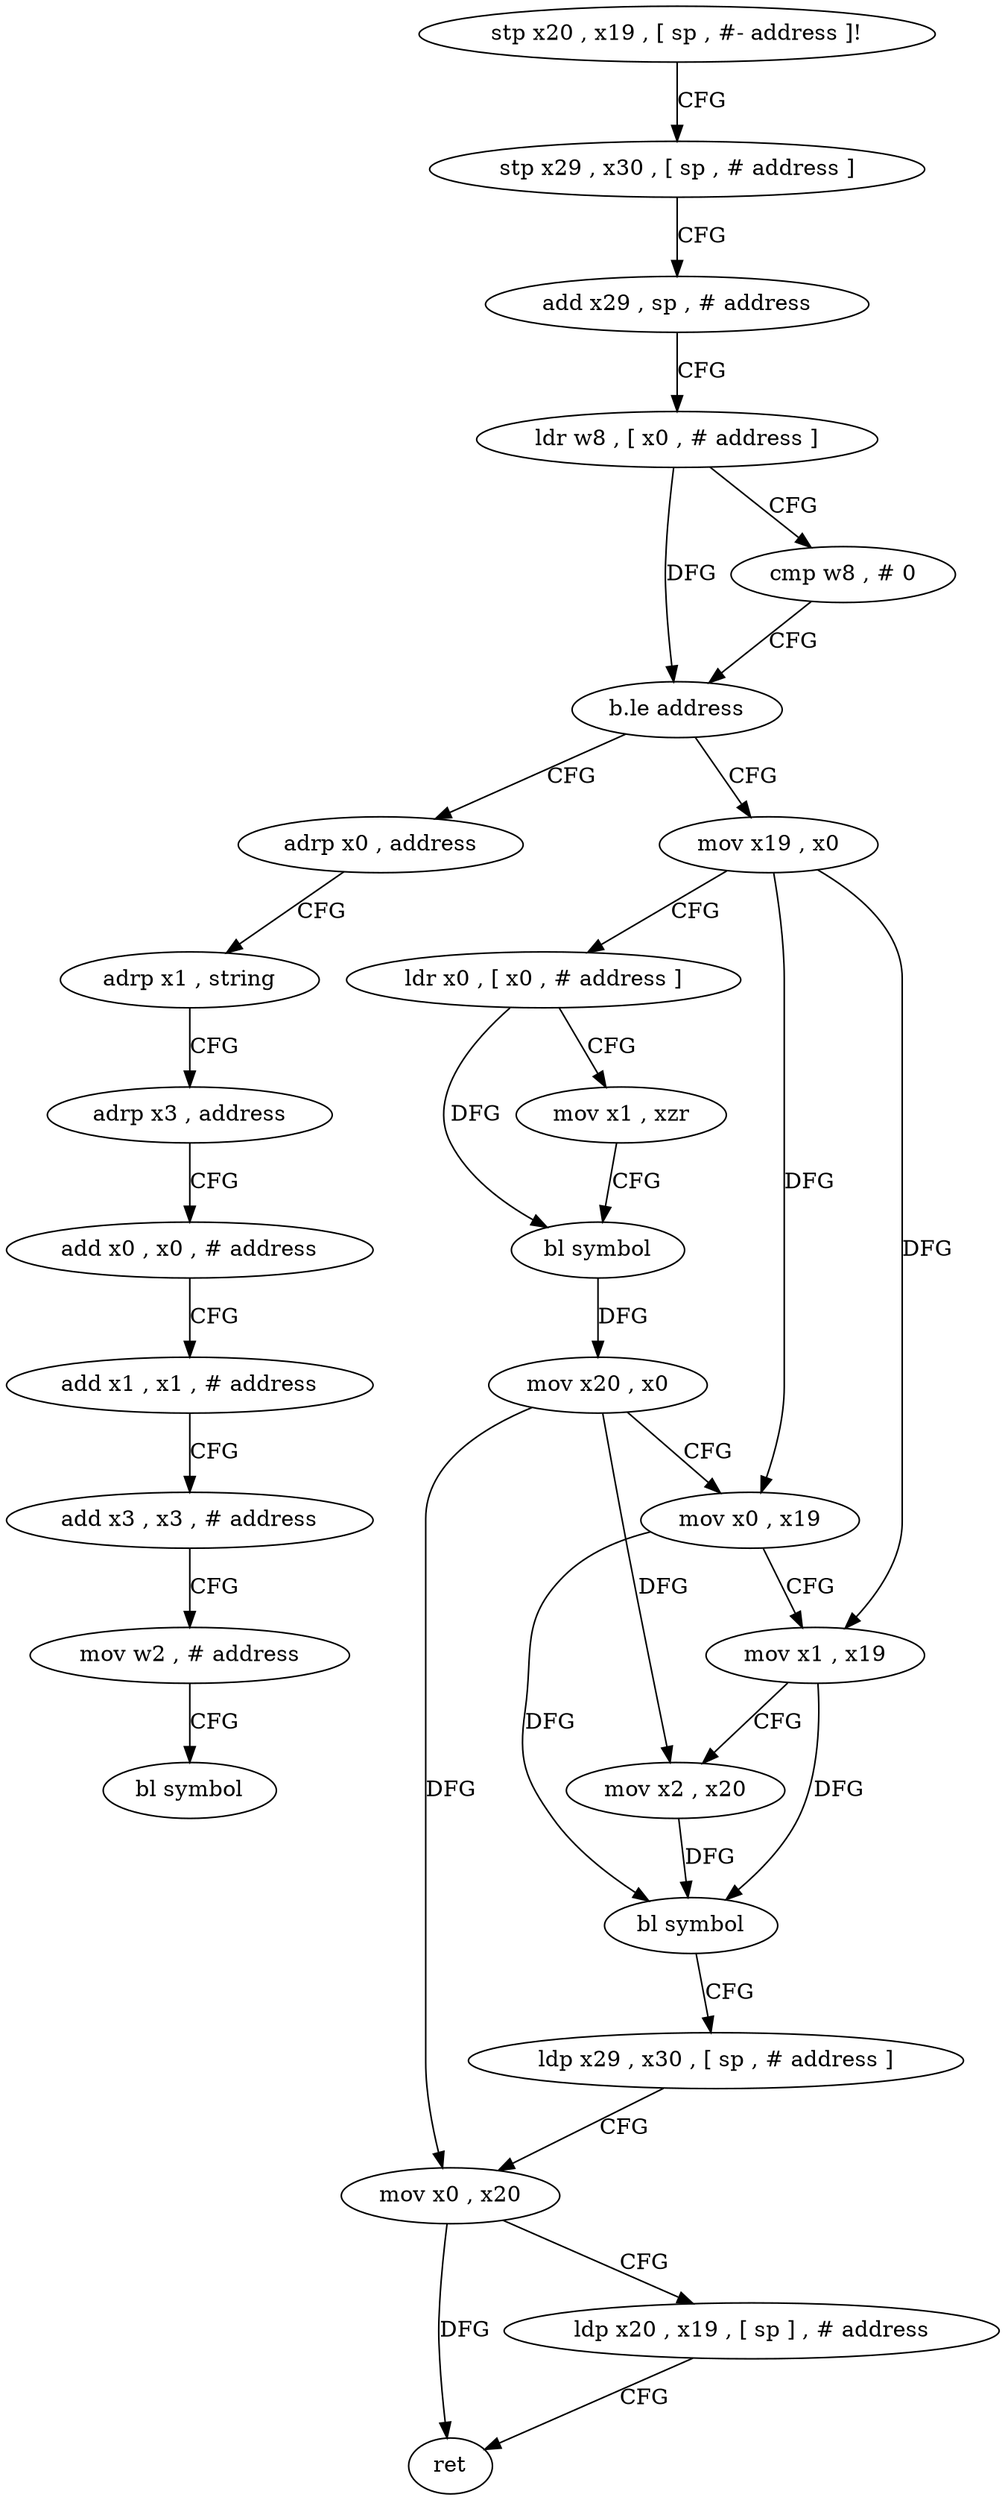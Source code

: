 digraph "func" {
"4229144" [label = "stp x20 , x19 , [ sp , #- address ]!" ]
"4229148" [label = "stp x29 , x30 , [ sp , # address ]" ]
"4229152" [label = "add x29 , sp , # address" ]
"4229156" [label = "ldr w8 , [ x0 , # address ]" ]
"4229160" [label = "cmp w8 , # 0" ]
"4229164" [label = "b.le address" ]
"4229220" [label = "adrp x0 , address" ]
"4229168" [label = "mov x19 , x0" ]
"4229224" [label = "adrp x1 , string" ]
"4229228" [label = "adrp x3 , address" ]
"4229232" [label = "add x0 , x0 , # address" ]
"4229236" [label = "add x1 , x1 , # address" ]
"4229240" [label = "add x3 , x3 , # address" ]
"4229244" [label = "mov w2 , # address" ]
"4229248" [label = "bl symbol" ]
"4229172" [label = "ldr x0 , [ x0 , # address ]" ]
"4229176" [label = "mov x1 , xzr" ]
"4229180" [label = "bl symbol" ]
"4229184" [label = "mov x20 , x0" ]
"4229188" [label = "mov x0 , x19" ]
"4229192" [label = "mov x1 , x19" ]
"4229196" [label = "mov x2 , x20" ]
"4229200" [label = "bl symbol" ]
"4229204" [label = "ldp x29 , x30 , [ sp , # address ]" ]
"4229208" [label = "mov x0 , x20" ]
"4229212" [label = "ldp x20 , x19 , [ sp ] , # address" ]
"4229216" [label = "ret" ]
"4229144" -> "4229148" [ label = "CFG" ]
"4229148" -> "4229152" [ label = "CFG" ]
"4229152" -> "4229156" [ label = "CFG" ]
"4229156" -> "4229160" [ label = "CFG" ]
"4229156" -> "4229164" [ label = "DFG" ]
"4229160" -> "4229164" [ label = "CFG" ]
"4229164" -> "4229220" [ label = "CFG" ]
"4229164" -> "4229168" [ label = "CFG" ]
"4229220" -> "4229224" [ label = "CFG" ]
"4229168" -> "4229172" [ label = "CFG" ]
"4229168" -> "4229188" [ label = "DFG" ]
"4229168" -> "4229192" [ label = "DFG" ]
"4229224" -> "4229228" [ label = "CFG" ]
"4229228" -> "4229232" [ label = "CFG" ]
"4229232" -> "4229236" [ label = "CFG" ]
"4229236" -> "4229240" [ label = "CFG" ]
"4229240" -> "4229244" [ label = "CFG" ]
"4229244" -> "4229248" [ label = "CFG" ]
"4229172" -> "4229176" [ label = "CFG" ]
"4229172" -> "4229180" [ label = "DFG" ]
"4229176" -> "4229180" [ label = "CFG" ]
"4229180" -> "4229184" [ label = "DFG" ]
"4229184" -> "4229188" [ label = "CFG" ]
"4229184" -> "4229196" [ label = "DFG" ]
"4229184" -> "4229208" [ label = "DFG" ]
"4229188" -> "4229192" [ label = "CFG" ]
"4229188" -> "4229200" [ label = "DFG" ]
"4229192" -> "4229196" [ label = "CFG" ]
"4229192" -> "4229200" [ label = "DFG" ]
"4229196" -> "4229200" [ label = "DFG" ]
"4229200" -> "4229204" [ label = "CFG" ]
"4229204" -> "4229208" [ label = "CFG" ]
"4229208" -> "4229212" [ label = "CFG" ]
"4229208" -> "4229216" [ label = "DFG" ]
"4229212" -> "4229216" [ label = "CFG" ]
}
